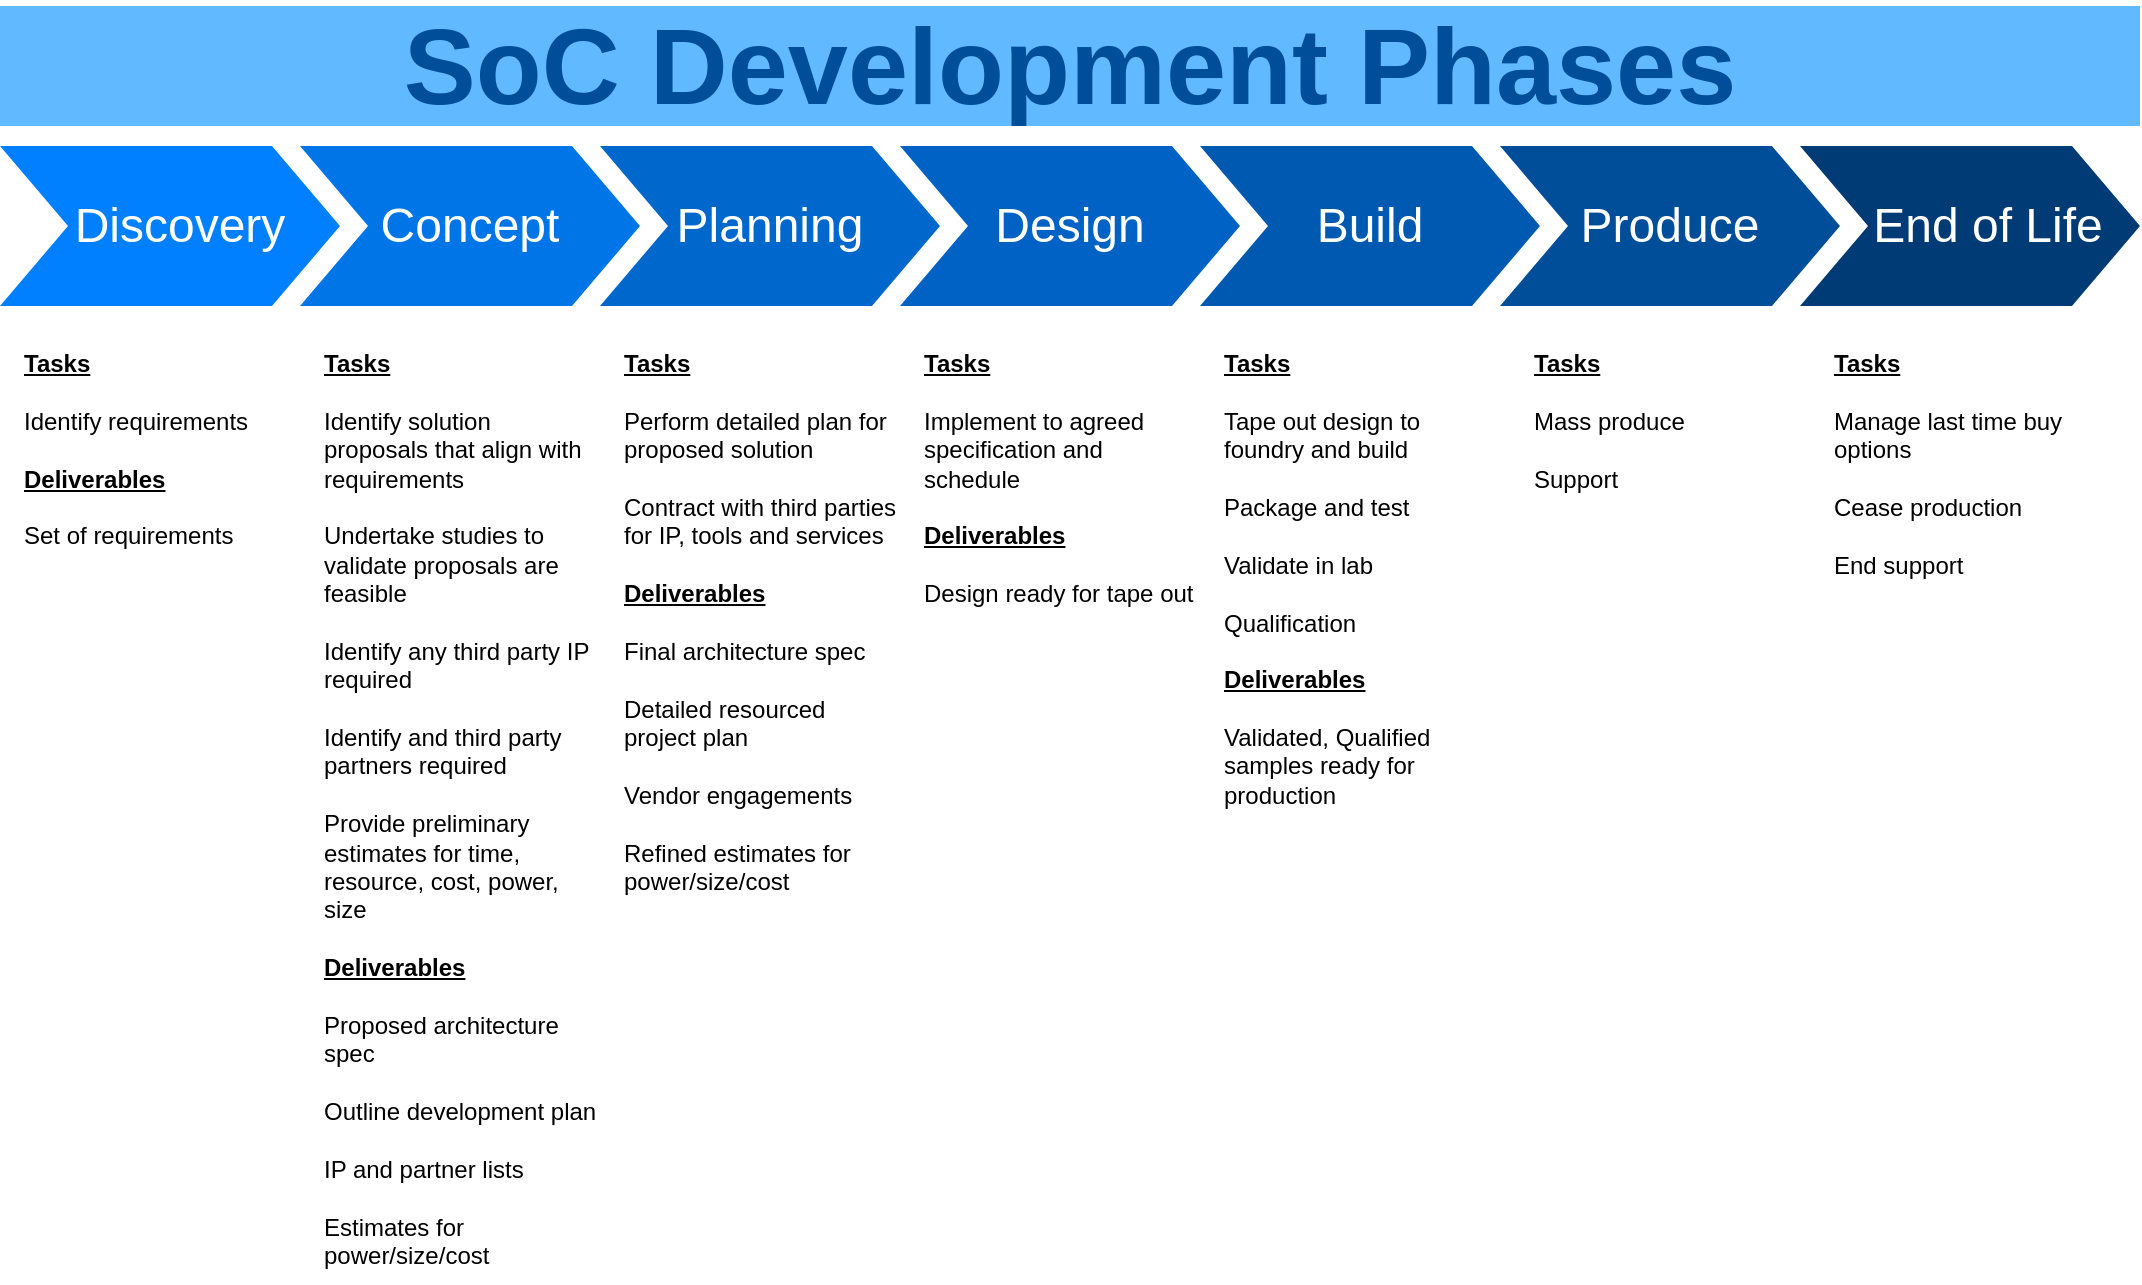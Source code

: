 <mxfile version="13.7.3" type="device"><diagram name="Page-1" id="d9b1e647-80fa-b4a2-5024-87a742678bcc"><mxGraphModel dx="1278" dy="995" grid="1" gridSize="10" guides="1" tooltips="1" connect="1" arrows="1" fold="1" page="1" pageScale="1" pageWidth="1100" pageHeight="850" background="#ffffff" math="0" shadow="0"><root><mxCell id="0"/><mxCell id="1" parent="0"/><mxCell id="57fe6abec08f04cb-1" value="Discovery" style="shape=step;whiteSpace=wrap;html=1;fontSize=24;fillColor=#0080FF;fontColor=#FFFFFF;strokeColor=none;align=center;spacingRight=-10;" parent="1" vertex="1"><mxGeometry x="90" y="180" width="170" height="80" as="geometry"/></mxCell><mxCell id="57fe6abec08f04cb-2" value="Concept" style="shape=step;whiteSpace=wrap;html=1;fontSize=24;fillColor=#0075E8;fontColor=#FFFFFF;strokeColor=none;align=center;spacingRight=0;" parent="1" vertex="1"><mxGeometry x="240" y="180" width="170" height="80" as="geometry"/></mxCell><mxCell id="57fe6abec08f04cb-3" value="Planning" style="shape=step;whiteSpace=wrap;html=1;fontSize=24;fillColor=#0067CC;fontColor=#FFFFFF;strokeColor=none;align=center;spacingRight=0;" parent="1" vertex="1"><mxGeometry x="390" y="180" width="170" height="80" as="geometry"/></mxCell><mxCell id="57fe6abec08f04cb-4" value="Design" style="shape=step;whiteSpace=wrap;html=1;fontSize=24;fillColor=#0062C4;fontColor=#FFFFFF;strokeColor=none;align=center;spacingRight=0;" parent="1" vertex="1"><mxGeometry x="540" y="180" width="170" height="80" as="geometry"/></mxCell><mxCell id="57fe6abec08f04cb-5" value="Build" style="shape=step;whiteSpace=wrap;html=1;fontSize=24;fillColor=#0059B0;fontColor=#FFFFFF;strokeColor=none;align=center;spacingRight=0;" parent="1" vertex="1"><mxGeometry x="690" y="180" width="170" height="80" as="geometry"/></mxCell><mxCell id="57fe6abec08f04cb-6" value="Produce" style="shape=step;whiteSpace=wrap;html=1;fontSize=24;fillColor=#004D99;fontColor=#FFFFFF;strokeColor=none;align=center;spacingRight=0;" parent="1" vertex="1"><mxGeometry x="840" y="180" width="170" height="80" as="geometry"/></mxCell><mxCell id="57fe6abec08f04cb-7" value="SoC Development Phases" style="text;html=1;strokeColor=none;fillColor=#61BAFF;align=center;verticalAlign=middle;whiteSpace=wrap;fontSize=54;fontStyle=1;fontColor=#004D99;" parent="1" vertex="1"><mxGeometry x="90" y="110" width="1070" height="60" as="geometry"/></mxCell><mxCell id="57fe6abec08f04cb-8" value="&lt;span&gt;&lt;b&gt;&lt;u&gt;Tasks&lt;/u&gt;&lt;/b&gt;&lt;br&gt;&lt;br&gt;Identify requirements&lt;/span&gt;&lt;br&gt;&lt;br&gt;&lt;b&gt;&lt;u&gt;Deliverables&lt;/u&gt;&lt;/b&gt;&lt;br&gt;&lt;br&gt;Set of requirements" style="text;spacingTop=-5;fillColor=#ffffff;whiteSpace=wrap;html=1;align=left;fontSize=12;fontFamily=Helvetica;fillColor=none;strokeColor=none;" parent="1" vertex="1"><mxGeometry x="100" y="280" width="140" height="360" as="geometry"/></mxCell><mxCell id="57fe6abec08f04cb-9" value="&lt;b&gt;&lt;u&gt;Tasks&lt;/u&gt;&lt;/b&gt;&lt;br&gt;&lt;br&gt;Identify solution proposals that align with requirements&lt;br&gt;&lt;br&gt;Undertake studies to validate proposals are feasible&lt;br&gt;&lt;br&gt;Identify any third party IP required&lt;br&gt;&lt;br&gt;Identify and third party partners required&lt;br&gt;&lt;br&gt;Provide preliminary estimates for time, resource, cost, power, size&lt;br&gt;&lt;br&gt;&lt;b&gt;&lt;u&gt;Deliverables&lt;br&gt;&lt;/u&gt;&lt;/b&gt;&lt;br&gt;Proposed architecture spec&lt;br&gt;&lt;br&gt;Outline development plan&lt;br&gt;&lt;br&gt;IP and partner lists&lt;br&gt;&lt;br&gt;Estimates for power/size/cost" style="text;spacingTop=-5;fillColor=#ffffff;whiteSpace=wrap;html=1;align=left;fontSize=12;fontFamily=Helvetica;fillColor=none;strokeColor=none;" parent="1" vertex="1"><mxGeometry x="250" y="280" width="140" height="460" as="geometry"/></mxCell><mxCell id="57fe6abec08f04cb-10" value="&lt;b&gt;&lt;u&gt;Tasks&lt;br&gt;&lt;/u&gt;&lt;/b&gt;&lt;br&gt;Perform detailed plan for proposed solution&lt;br&gt;&lt;br&gt;Contract with third parties for IP, tools and services&lt;br&gt;&lt;br&gt;&lt;b&gt;&lt;u&gt;Deliverables&lt;br&gt;&lt;/u&gt;&lt;/b&gt;&lt;br&gt;Final architecture spec&lt;br&gt;&lt;br&gt;Detailed resourced project plan&lt;br&gt;&lt;br&gt;Vendor engagements&lt;br&gt;&lt;br&gt;Refined estimates for power/size/cost" style="text;spacingTop=-5;fillColor=#ffffff;whiteSpace=wrap;html=1;align=left;fontSize=12;fontFamily=Helvetica;fillColor=none;strokeColor=none;" parent="1" vertex="1"><mxGeometry x="400" y="280" width="140" height="360" as="geometry"/></mxCell><mxCell id="57fe6abec08f04cb-11" value="&lt;b&gt;&lt;u&gt;Tasks&lt;/u&gt;&lt;/b&gt;&lt;br&gt;&lt;br&gt;Implement to agreed specification and schedule&lt;br&gt;&lt;br&gt;&lt;b&gt;&lt;u&gt;Deliverables&lt;br&gt;&lt;/u&gt;&lt;/b&gt;&lt;br&gt;Design ready for tape out" style="text;spacingTop=-5;fillColor=#ffffff;whiteSpace=wrap;html=1;align=left;fontSize=12;fontFamily=Helvetica;fillColor=none;strokeColor=none;" parent="1" vertex="1"><mxGeometry x="550" y="280" width="140" height="360" as="geometry"/></mxCell><mxCell id="57fe6abec08f04cb-12" value="&lt;b&gt;&lt;u&gt;Tasks&lt;/u&gt;&lt;/b&gt;&lt;br&gt;&lt;br&gt;Tape out design to foundry and build&lt;br&gt;&lt;br&gt;Package and test&lt;br&gt;&lt;br&gt;Validate in lab&lt;br&gt;&lt;br&gt;Qualification&lt;br&gt;&lt;br&gt;&lt;b&gt;&lt;u&gt;Deliverables&lt;br&gt;&lt;/u&gt;&lt;/b&gt;&lt;br&gt;Validated, Qualified samples ready for production" style="text;spacingTop=-5;fillColor=#ffffff;whiteSpace=wrap;html=1;align=left;fontSize=12;fontFamily=Helvetica;fillColor=none;strokeColor=none;" parent="1" vertex="1"><mxGeometry x="700" y="280" width="140" height="360" as="geometry"/></mxCell><mxCell id="57fe6abec08f04cb-13" value="&lt;b&gt;&lt;u&gt;Tasks&lt;/u&gt;&lt;/b&gt;&lt;br&gt;&lt;br&gt;Mass produce&lt;br&gt;&lt;br&gt;Support" style="text;spacingTop=-5;fillColor=#ffffff;whiteSpace=wrap;html=1;align=left;fontSize=12;fontFamily=Helvetica;fillColor=none;strokeColor=none;" parent="1" vertex="1"><mxGeometry x="855" y="280" width="140" height="360" as="geometry"/></mxCell><mxCell id="VGiZ2MoTRd-dJp8N1GIV-1" value="End of Life" style="shape=step;whiteSpace=wrap;html=1;fontSize=24;fontColor=#FFFFFF;strokeColor=none;align=center;spacingRight=-18;fillColor=#003B75;" vertex="1" parent="1"><mxGeometry x="990" y="180" width="170" height="80" as="geometry"/></mxCell><mxCell id="VGiZ2MoTRd-dJp8N1GIV-2" value="&lt;b&gt;&lt;u&gt;Tasks&lt;/u&gt;&lt;/b&gt;&lt;br&gt;&lt;br&gt;Manage last time buy options&lt;br&gt;&lt;br&gt;Cease production&lt;br&gt;&lt;br&gt;End support" style="text;spacingTop=-5;fillColor=#ffffff;whiteSpace=wrap;html=1;align=left;fontSize=12;fontFamily=Helvetica;fillColor=none;strokeColor=none;" vertex="1" parent="1"><mxGeometry x="1005" y="280" width="140" height="360" as="geometry"/></mxCell><mxCell id="VGiZ2MoTRd-dJp8N1GIV-3" style="edgeStyle=orthogonalEdgeStyle;rounded=0;orthogonalLoop=1;jettySize=auto;html=1;exitX=0.5;exitY=1;exitDx=0;exitDy=0;fontSize=24;" edge="1" parent="1" source="57fe6abec08f04cb-9" target="57fe6abec08f04cb-9"><mxGeometry relative="1" as="geometry"/></mxCell></root></mxGraphModel></diagram></mxfile>